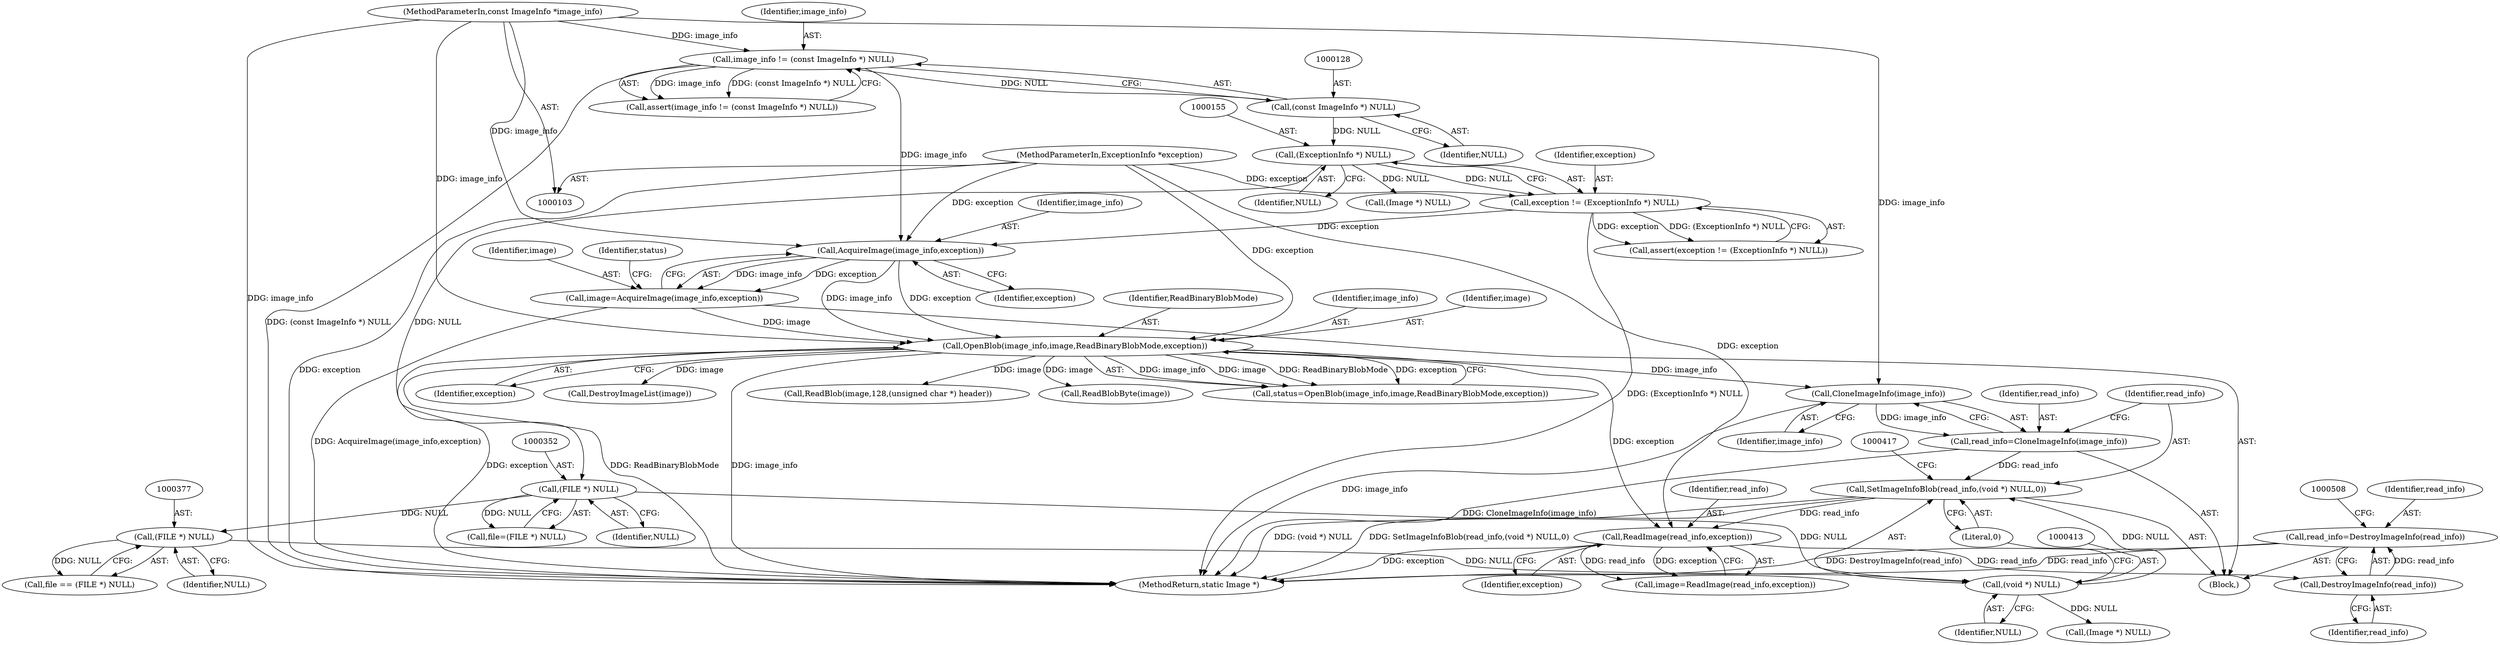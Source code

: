 digraph "0_ImageMagick_6b6bff054d569a77973f2140c0e86366e6168a6c@API" {
"1000503" [label="(Call,read_info=DestroyImageInfo(read_info))"];
"1000505" [label="(Call,DestroyImageInfo(read_info))"];
"1000465" [label="(Call,ReadImage(read_info,exception))"];
"1000410" [label="(Call,SetImageInfoBlob(read_info,(void *) NULL,0))"];
"1000406" [label="(Call,read_info=CloneImageInfo(image_info))"];
"1000408" [label="(Call,CloneImageInfo(image_info))"];
"1000170" [label="(Call,OpenBlob(image_info,image,ReadBinaryBlobMode,exception))"];
"1000165" [label="(Call,AcquireImage(image_info,exception))"];
"1000125" [label="(Call,image_info != (const ImageInfo *) NULL)"];
"1000104" [label="(MethodParameterIn,const ImageInfo *image_info)"];
"1000127" [label="(Call,(const ImageInfo *) NULL)"];
"1000152" [label="(Call,exception != (ExceptionInfo *) NULL)"];
"1000105" [label="(MethodParameterIn,ExceptionInfo *exception)"];
"1000154" [label="(Call,(ExceptionInfo *) NULL)"];
"1000163" [label="(Call,image=AcquireImage(image_info,exception))"];
"1000412" [label="(Call,(void *) NULL)"];
"1000351" [label="(Call,(FILE *) NULL)"];
"1000376" [label="(Call,(FILE *) NULL)"];
"1000185" [label="(Call,(Image *) NULL)"];
"1000166" [label="(Identifier,image_info)"];
"1000374" [label="(Call,file == (FILE *) NULL)"];
"1000104" [label="(MethodParameterIn,const ImageInfo *image_info)"];
"1000129" [label="(Identifier,NULL)"];
"1000163" [label="(Call,image=AcquireImage(image_info,exception))"];
"1000156" [label="(Identifier,NULL)"];
"1000386" [label="(Call,ReadBlobByte(image))"];
"1000378" [label="(Identifier,NULL)"];
"1000127" [label="(Call,(const ImageInfo *) NULL)"];
"1000415" [label="(Literal,0)"];
"1000406" [label="(Call,read_info=CloneImageInfo(image_info))"];
"1000376" [label="(Call,(FILE *) NULL)"];
"1000465" [label="(Call,ReadImage(read_info,exception))"];
"1000169" [label="(Identifier,status)"];
"1000506" [label="(Identifier,read_info)"];
"1000125" [label="(Call,image_info != (const ImageInfo *) NULL)"];
"1000170" [label="(Call,OpenBlob(image_info,image,ReadBinaryBlobMode,exception))"];
"1000165" [label="(Call,AcquireImage(image_info,exception))"];
"1000168" [label="(Call,status=OpenBlob(image_info,image,ReadBinaryBlobMode,exception))"];
"1000154" [label="(Call,(ExceptionInfo *) NULL)"];
"1000407" [label="(Identifier,read_info)"];
"1000167" [label="(Identifier,exception)"];
"1000504" [label="(Identifier,read_info)"];
"1000412" [label="(Call,(void *) NULL)"];
"1000174" [label="(Identifier,exception)"];
"1000471" [label="(Call,(Image *) NULL)"];
"1000410" [label="(Call,SetImageInfoBlob(read_info,(void *) NULL,0))"];
"1000466" [label="(Identifier,read_info)"];
"1000503" [label="(Call,read_info=DestroyImageInfo(read_info))"];
"1000164" [label="(Identifier,image)"];
"1000411" [label="(Identifier,read_info)"];
"1000172" [label="(Identifier,image)"];
"1000182" [label="(Call,DestroyImageList(image))"];
"1000349" [label="(Call,file=(FILE *) NULL)"];
"1000467" [label="(Identifier,exception)"];
"1000173" [label="(Identifier,ReadBinaryBlobMode)"];
"1000463" [label="(Call,image=ReadImage(read_info,exception))"];
"1000408" [label="(Call,CloneImageInfo(image_info))"];
"1000151" [label="(Call,assert(exception != (ExceptionInfo *) NULL))"];
"1000126" [label="(Identifier,image_info)"];
"1000153" [label="(Identifier,exception)"];
"1000105" [label="(MethodParameterIn,ExceptionInfo *exception)"];
"1000414" [label="(Identifier,NULL)"];
"1000409" [label="(Identifier,image_info)"];
"1000505" [label="(Call,DestroyImageInfo(read_info))"];
"1000152" [label="(Call,exception != (ExceptionInfo *) NULL)"];
"1000353" [label="(Identifier,NULL)"];
"1000106" [label="(Block,)"];
"1000513" [label="(MethodReturn,static Image *)"];
"1000228" [label="(Call,ReadBlob(image,128,(unsigned char *) header))"];
"1000351" [label="(Call,(FILE *) NULL)"];
"1000171" [label="(Identifier,image_info)"];
"1000124" [label="(Call,assert(image_info != (const ImageInfo *) NULL))"];
"1000503" -> "1000106"  [label="AST: "];
"1000503" -> "1000505"  [label="CFG: "];
"1000504" -> "1000503"  [label="AST: "];
"1000505" -> "1000503"  [label="AST: "];
"1000508" -> "1000503"  [label="CFG: "];
"1000503" -> "1000513"  [label="DDG: DestroyImageInfo(read_info)"];
"1000503" -> "1000513"  [label="DDG: read_info"];
"1000505" -> "1000503"  [label="DDG: read_info"];
"1000505" -> "1000506"  [label="CFG: "];
"1000506" -> "1000505"  [label="AST: "];
"1000465" -> "1000505"  [label="DDG: read_info"];
"1000465" -> "1000463"  [label="AST: "];
"1000465" -> "1000467"  [label="CFG: "];
"1000466" -> "1000465"  [label="AST: "];
"1000467" -> "1000465"  [label="AST: "];
"1000463" -> "1000465"  [label="CFG: "];
"1000465" -> "1000513"  [label="DDG: exception"];
"1000465" -> "1000463"  [label="DDG: read_info"];
"1000465" -> "1000463"  [label="DDG: exception"];
"1000410" -> "1000465"  [label="DDG: read_info"];
"1000170" -> "1000465"  [label="DDG: exception"];
"1000105" -> "1000465"  [label="DDG: exception"];
"1000410" -> "1000106"  [label="AST: "];
"1000410" -> "1000415"  [label="CFG: "];
"1000411" -> "1000410"  [label="AST: "];
"1000412" -> "1000410"  [label="AST: "];
"1000415" -> "1000410"  [label="AST: "];
"1000417" -> "1000410"  [label="CFG: "];
"1000410" -> "1000513"  [label="DDG: (void *) NULL"];
"1000410" -> "1000513"  [label="DDG: SetImageInfoBlob(read_info,(void *) NULL,0)"];
"1000406" -> "1000410"  [label="DDG: read_info"];
"1000412" -> "1000410"  [label="DDG: NULL"];
"1000406" -> "1000106"  [label="AST: "];
"1000406" -> "1000408"  [label="CFG: "];
"1000407" -> "1000406"  [label="AST: "];
"1000408" -> "1000406"  [label="AST: "];
"1000411" -> "1000406"  [label="CFG: "];
"1000406" -> "1000513"  [label="DDG: CloneImageInfo(image_info)"];
"1000408" -> "1000406"  [label="DDG: image_info"];
"1000408" -> "1000409"  [label="CFG: "];
"1000409" -> "1000408"  [label="AST: "];
"1000408" -> "1000513"  [label="DDG: image_info"];
"1000170" -> "1000408"  [label="DDG: image_info"];
"1000104" -> "1000408"  [label="DDG: image_info"];
"1000170" -> "1000168"  [label="AST: "];
"1000170" -> "1000174"  [label="CFG: "];
"1000171" -> "1000170"  [label="AST: "];
"1000172" -> "1000170"  [label="AST: "];
"1000173" -> "1000170"  [label="AST: "];
"1000174" -> "1000170"  [label="AST: "];
"1000168" -> "1000170"  [label="CFG: "];
"1000170" -> "1000513"  [label="DDG: ReadBinaryBlobMode"];
"1000170" -> "1000513"  [label="DDG: image_info"];
"1000170" -> "1000513"  [label="DDG: exception"];
"1000170" -> "1000168"  [label="DDG: image_info"];
"1000170" -> "1000168"  [label="DDG: image"];
"1000170" -> "1000168"  [label="DDG: ReadBinaryBlobMode"];
"1000170" -> "1000168"  [label="DDG: exception"];
"1000165" -> "1000170"  [label="DDG: image_info"];
"1000165" -> "1000170"  [label="DDG: exception"];
"1000104" -> "1000170"  [label="DDG: image_info"];
"1000163" -> "1000170"  [label="DDG: image"];
"1000105" -> "1000170"  [label="DDG: exception"];
"1000170" -> "1000182"  [label="DDG: image"];
"1000170" -> "1000228"  [label="DDG: image"];
"1000170" -> "1000386"  [label="DDG: image"];
"1000165" -> "1000163"  [label="AST: "];
"1000165" -> "1000167"  [label="CFG: "];
"1000166" -> "1000165"  [label="AST: "];
"1000167" -> "1000165"  [label="AST: "];
"1000163" -> "1000165"  [label="CFG: "];
"1000165" -> "1000163"  [label="DDG: image_info"];
"1000165" -> "1000163"  [label="DDG: exception"];
"1000125" -> "1000165"  [label="DDG: image_info"];
"1000104" -> "1000165"  [label="DDG: image_info"];
"1000152" -> "1000165"  [label="DDG: exception"];
"1000105" -> "1000165"  [label="DDG: exception"];
"1000125" -> "1000124"  [label="AST: "];
"1000125" -> "1000127"  [label="CFG: "];
"1000126" -> "1000125"  [label="AST: "];
"1000127" -> "1000125"  [label="AST: "];
"1000124" -> "1000125"  [label="CFG: "];
"1000125" -> "1000513"  [label="DDG: (const ImageInfo *) NULL"];
"1000125" -> "1000124"  [label="DDG: image_info"];
"1000125" -> "1000124"  [label="DDG: (const ImageInfo *) NULL"];
"1000104" -> "1000125"  [label="DDG: image_info"];
"1000127" -> "1000125"  [label="DDG: NULL"];
"1000104" -> "1000103"  [label="AST: "];
"1000104" -> "1000513"  [label="DDG: image_info"];
"1000127" -> "1000129"  [label="CFG: "];
"1000128" -> "1000127"  [label="AST: "];
"1000129" -> "1000127"  [label="AST: "];
"1000127" -> "1000154"  [label="DDG: NULL"];
"1000152" -> "1000151"  [label="AST: "];
"1000152" -> "1000154"  [label="CFG: "];
"1000153" -> "1000152"  [label="AST: "];
"1000154" -> "1000152"  [label="AST: "];
"1000151" -> "1000152"  [label="CFG: "];
"1000152" -> "1000513"  [label="DDG: (ExceptionInfo *) NULL"];
"1000152" -> "1000151"  [label="DDG: exception"];
"1000152" -> "1000151"  [label="DDG: (ExceptionInfo *) NULL"];
"1000105" -> "1000152"  [label="DDG: exception"];
"1000154" -> "1000152"  [label="DDG: NULL"];
"1000105" -> "1000103"  [label="AST: "];
"1000105" -> "1000513"  [label="DDG: exception"];
"1000154" -> "1000156"  [label="CFG: "];
"1000155" -> "1000154"  [label="AST: "];
"1000156" -> "1000154"  [label="AST: "];
"1000154" -> "1000185"  [label="DDG: NULL"];
"1000154" -> "1000351"  [label="DDG: NULL"];
"1000163" -> "1000106"  [label="AST: "];
"1000164" -> "1000163"  [label="AST: "];
"1000169" -> "1000163"  [label="CFG: "];
"1000163" -> "1000513"  [label="DDG: AcquireImage(image_info,exception)"];
"1000412" -> "1000414"  [label="CFG: "];
"1000413" -> "1000412"  [label="AST: "];
"1000414" -> "1000412"  [label="AST: "];
"1000415" -> "1000412"  [label="CFG: "];
"1000351" -> "1000412"  [label="DDG: NULL"];
"1000376" -> "1000412"  [label="DDG: NULL"];
"1000412" -> "1000471"  [label="DDG: NULL"];
"1000351" -> "1000349"  [label="AST: "];
"1000351" -> "1000353"  [label="CFG: "];
"1000352" -> "1000351"  [label="AST: "];
"1000353" -> "1000351"  [label="AST: "];
"1000349" -> "1000351"  [label="CFG: "];
"1000351" -> "1000349"  [label="DDG: NULL"];
"1000351" -> "1000376"  [label="DDG: NULL"];
"1000376" -> "1000374"  [label="AST: "];
"1000376" -> "1000378"  [label="CFG: "];
"1000377" -> "1000376"  [label="AST: "];
"1000378" -> "1000376"  [label="AST: "];
"1000374" -> "1000376"  [label="CFG: "];
"1000376" -> "1000374"  [label="DDG: NULL"];
}
